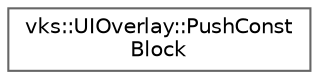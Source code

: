 digraph "Graphical Class Hierarchy"
{
 // LATEX_PDF_SIZE
  bgcolor="transparent";
  edge [fontname=Helvetica,fontsize=10,labelfontname=Helvetica,labelfontsize=10];
  node [fontname=Helvetica,fontsize=10,shape=box,height=0.2,width=0.4];
  rankdir="LR";
  Node0 [id="Node000000",label="vks::UIOverlay::PushConst\lBlock",height=0.2,width=0.4,color="grey40", fillcolor="white", style="filled",URL="$structvks_1_1_u_i_overlay_1_1_push_const_block.html",tooltip=" "];
}
